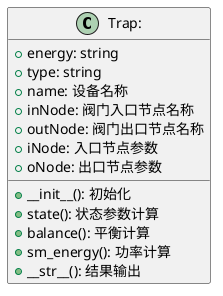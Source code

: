@startuml

class Trap:
{
    +energy: string
    +type: string
    +name: 设备名称
    +inNode: 阀门入口节点名称
    +outNode: 阀门出口节点名称
    +iNode: 入口节点参数
    +oNode: 出口节点参数
    +__init__(): 初始化
    +state(): 状态参数计算
    +balance(): 平衡计算
    +sm_energy(): 功率计算
    +__str__(): 结果输出
}

@enduml